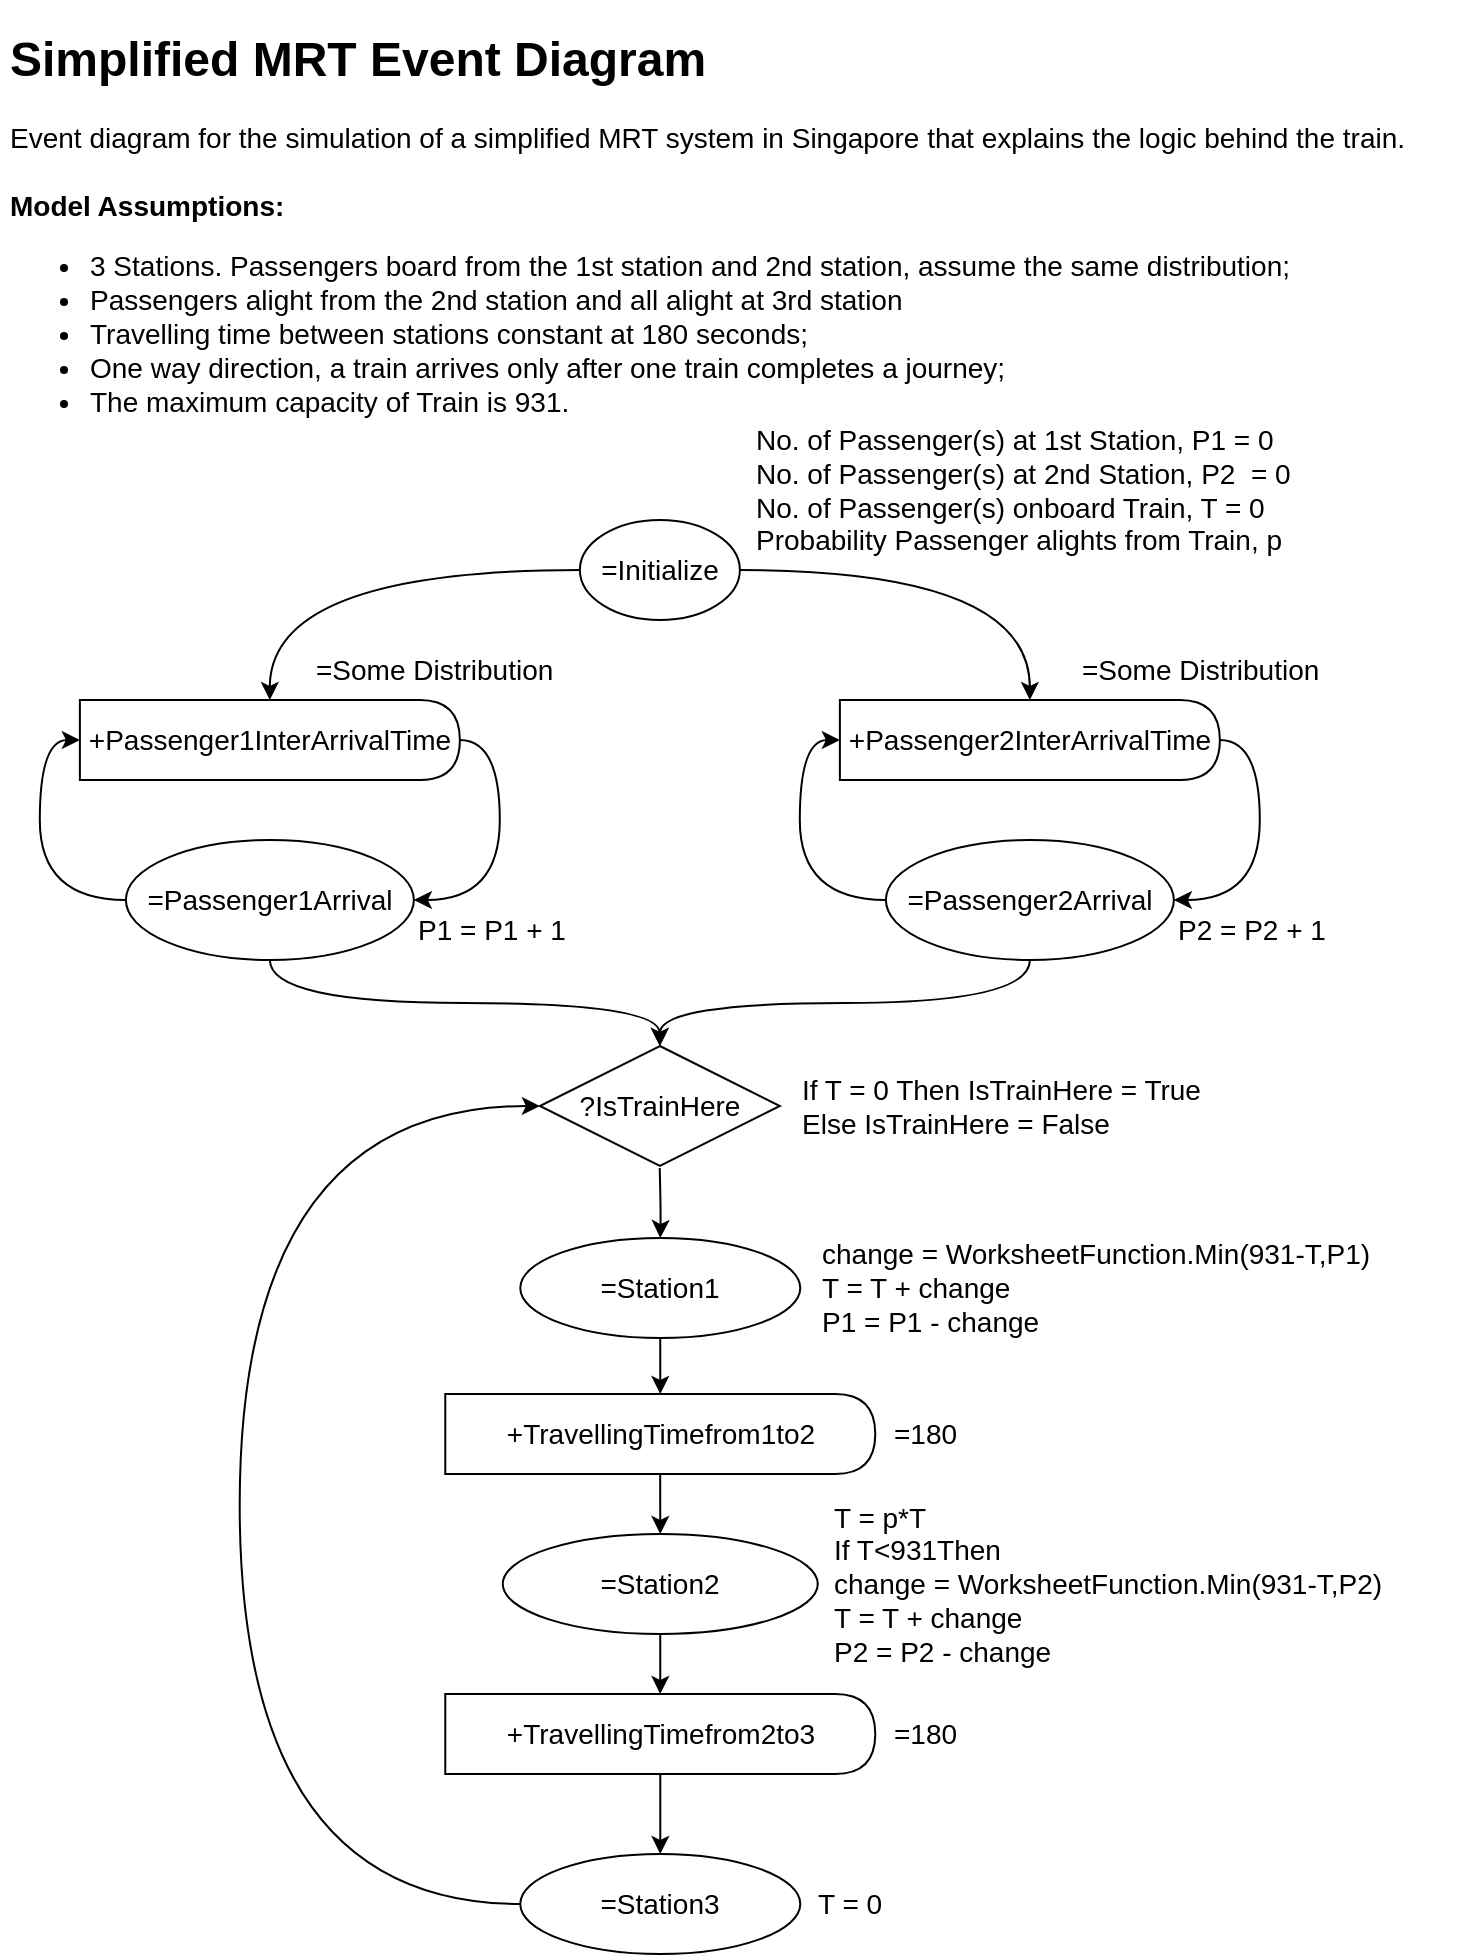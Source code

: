 <mxfile version="15.7.4" type="device" pages="2"><diagram id="CENMO9-HDSpEgJVmtxIE" name="Page-1"><mxGraphModel dx="1422" dy="791" grid="1" gridSize="10" guides="1" tooltips="1" connect="1" arrows="1" fold="1" page="1" pageScale="1" pageWidth="750" pageHeight="1000" math="0" shadow="0"><root><mxCell id="0"/><mxCell id="1" parent="0"/><mxCell id="y9bGO_t9TGSWAIaaiMS6-9" value="&lt;h1&gt;&lt;font style=&quot;font-size: 24px&quot;&gt;Simplified MRT Event Diagram&lt;/font&gt;&lt;/h1&gt;&lt;div&gt;&lt;font style=&quot;font-size: 14px&quot;&gt;Event diagram for the simulation of a simplified MRT system in Singapore that explains the logic behind the train.&lt;/font&gt;&lt;/div&gt;&lt;div&gt;&lt;font style=&quot;font-size: 14px&quot;&gt;&lt;div&gt;&lt;b&gt;&lt;br&gt;&lt;/b&gt;&lt;/div&gt;&lt;div&gt;&lt;b&gt;Model Assumptions:&lt;/b&gt;&lt;/div&gt;&lt;div&gt;&lt;ul&gt;&lt;li&gt;3 Stations. Passengers board from the 1st station and 2nd station, assume the same distribution;&lt;/li&gt;&lt;li&gt;Passengers alight from the 2nd station and all alight at 3rd station&lt;/li&gt;&lt;li&gt;Travelling time between stations constant at 180 seconds;&lt;br&gt;&lt;/li&gt;&lt;li&gt;One way direction, a train arrives only after one train completes a journey;&lt;/li&gt;&lt;li&gt;The maximum capacity of Train is 931.&lt;/li&gt;&lt;/ul&gt;&lt;/div&gt;&lt;/font&gt;&lt;/div&gt;" style="text;html=1;strokeColor=none;fillColor=none;spacing=5;spacingTop=-20;whiteSpace=wrap;overflow=hidden;rounded=0;fontColor=default;labelBackgroundColor=none;" parent="1" vertex="1"><mxGeometry x="10" y="16" width="730" height="230" as="geometry"/></mxCell><mxCell id="bQ4oasHvPnBhmULHodQA-14" style="edgeStyle=orthogonalEdgeStyle;rounded=0;orthogonalLoop=1;jettySize=auto;html=1;fontColor=default;strokeColor=default;curved=1;labelBackgroundColor=default;fontSize=14;" parent="1" source="y9bGO_t9TGSWAIaaiMS6-52" target="y9bGO_t9TGSWAIaaiMS6-57" edge="1"><mxGeometry relative="1" as="geometry"/></mxCell><mxCell id="bQ4oasHvPnBhmULHodQA-15" style="edgeStyle=orthogonalEdgeStyle;curved=1;rounded=0;orthogonalLoop=1;jettySize=auto;html=1;entryX=0.5;entryY=0;entryDx=0;entryDy=0;labelBackgroundColor=default;fontColor=default;strokeColor=default;fontSize=14;" parent="1" source="y9bGO_t9TGSWAIaaiMS6-52" target="bQ4oasHvPnBhmULHodQA-9" edge="1"><mxGeometry relative="1" as="geometry"/></mxCell><mxCell id="y9bGO_t9TGSWAIaaiMS6-52" value="=Initialize" style="ellipse;whiteSpace=wrap;html=1;fillColor=default;strokeColor=default;fontColor=default;labelBackgroundColor=default;fontSize=14;" parent="1" vertex="1"><mxGeometry x="299.94" y="266" width="80" height="50" as="geometry"/></mxCell><mxCell id="yxDCp33zyFxSRJEyhZYq-2" style="edgeStyle=orthogonalEdgeStyle;rounded=0;orthogonalLoop=1;jettySize=auto;html=1;entryX=0;entryY=0.5;entryDx=0;entryDy=0;fontColor=default;curved=1;strokeColor=default;labelBackgroundColor=default;exitX=0;exitY=0.5;exitDx=0;exitDy=0;" parent="1" source="y9bGO_t9TGSWAIaaiMS6-55" target="y9bGO_t9TGSWAIaaiMS6-57" edge="1"><mxGeometry relative="1" as="geometry"/></mxCell><mxCell id="yxDCp33zyFxSRJEyhZYq-7" style="edgeStyle=orthogonalEdgeStyle;curved=1;rounded=0;orthogonalLoop=1;jettySize=auto;html=1;exitX=0.5;exitY=1;exitDx=0;exitDy=0;labelBackgroundColor=default;fontSize=14;fontColor=default;strokeColor=default;" parent="1" source="y9bGO_t9TGSWAIaaiMS6-55" target="yxDCp33zyFxSRJEyhZYq-4" edge="1"><mxGeometry relative="1" as="geometry"/></mxCell><mxCell id="y9bGO_t9TGSWAIaaiMS6-55" value="=Passenger1Arrival" style="ellipse;whiteSpace=wrap;html=1;fillColor=default;strokeColor=default;fontColor=default;labelBackgroundColor=default;fontSize=14;" parent="1" vertex="1"><mxGeometry x="72.94" y="426" width="144" height="60" as="geometry"/></mxCell><mxCell id="y9bGO_t9TGSWAIaaiMS6-56" style="edgeStyle=orthogonalEdgeStyle;rounded=0;orthogonalLoop=1;jettySize=auto;html=1;entryX=1;entryY=0.5;entryDx=0;entryDy=0;fontSize=14;fontColor=default;curved=1;strokeColor=default;labelBackgroundColor=default;exitX=1;exitY=0.5;exitDx=0;exitDy=0;" parent="1" source="y9bGO_t9TGSWAIaaiMS6-57" target="y9bGO_t9TGSWAIaaiMS6-55" edge="1"><mxGeometry relative="1" as="geometry"/></mxCell><mxCell id="y9bGO_t9TGSWAIaaiMS6-57" value="+Passenger1InterArrivalTime" style="shape=delay;whiteSpace=wrap;html=1;fontColor=default;strokeColor=default;fillColor=default;labelBackgroundColor=default;fontSize=14;" parent="1" vertex="1"><mxGeometry x="49.94" y="356" width="190" height="40" as="geometry"/></mxCell><mxCell id="y9bGO_t9TGSWAIaaiMS6-58" style="edgeStyle=orthogonalEdgeStyle;curved=1;rounded=0;orthogonalLoop=1;jettySize=auto;html=1;labelBackgroundColor=default;fontSize=14;fontColor=default;strokeColor=default;" parent="1" target="y9bGO_t9TGSWAIaaiMS6-61" edge="1"><mxGeometry relative="1" as="geometry"><mxPoint x="339.86" y="590" as="sourcePoint"/></mxGeometry></mxCell><mxCell id="y9bGO_t9TGSWAIaaiMS6-60" style="edgeStyle=orthogonalEdgeStyle;curved=1;rounded=0;orthogonalLoop=1;jettySize=auto;html=1;entryX=0.5;entryY=0;entryDx=0;entryDy=0;labelBackgroundColor=default;fontSize=14;fontColor=default;strokeColor=default;exitX=0.5;exitY=1;exitDx=0;exitDy=0;" parent="1" source="y9bGO_t9TGSWAIaaiMS6-61" target="y9bGO_t9TGSWAIaaiMS6-63" edge="1"><mxGeometry relative="1" as="geometry"><Array as="points"><mxPoint x="340.64" y="680"/><mxPoint x="340.64" y="710"/></Array></mxGeometry></mxCell><mxCell id="y9bGO_t9TGSWAIaaiMS6-61" value="=Station1" style="ellipse;whiteSpace=wrap;html=1;fillColor=default;strokeColor=default;fontColor=default;labelBackgroundColor=default;fontSize=14;" parent="1" vertex="1"><mxGeometry x="270.14" y="625" width="140" height="50" as="geometry"/></mxCell><mxCell id="y9bGO_t9TGSWAIaaiMS6-62" style="edgeStyle=orthogonalEdgeStyle;curved=1;rounded=0;orthogonalLoop=1;jettySize=auto;html=1;entryX=0.5;entryY=0;entryDx=0;entryDy=0;labelBackgroundColor=default;fontSize=14;fontColor=default;strokeColor=default;" parent="1" source="y9bGO_t9TGSWAIaaiMS6-63" target="y9bGO_t9TGSWAIaaiMS6-64" edge="1"><mxGeometry relative="1" as="geometry"/></mxCell><mxCell id="y9bGO_t9TGSWAIaaiMS6-63" value="+TravellingTimefrom1to2" style="shape=delay;whiteSpace=wrap;html=1;fontColor=default;strokeColor=default;fillColor=default;labelBackgroundColor=default;fontSize=14;" parent="1" vertex="1"><mxGeometry x="232.64" y="703" width="215" height="40" as="geometry"/></mxCell><mxCell id="73DyWsXpm2Fkf1jFVUvk-9" style="edgeStyle=orthogonalEdgeStyle;curved=1;rounded=0;orthogonalLoop=1;jettySize=auto;html=1;labelBackgroundColor=default;fontSize=14;fontColor=default;strokeColor=default;" parent="1" source="y9bGO_t9TGSWAIaaiMS6-64" target="73DyWsXpm2Fkf1jFVUvk-5" edge="1"><mxGeometry relative="1" as="geometry"/></mxCell><mxCell id="y9bGO_t9TGSWAIaaiMS6-64" value="=Station2" style="ellipse;whiteSpace=wrap;html=1;fillColor=default;strokeColor=default;fontColor=default;labelBackgroundColor=default;fontSize=14;" parent="1" vertex="1"><mxGeometry x="261.39" y="773" width="157.5" height="50" as="geometry"/></mxCell><mxCell id="y9bGO_t9TGSWAIaaiMS6-65" value="No. of Passenger(s) at 1st Station, P1 = 0&lt;br style=&quot;font-size: 14px&quot;&gt;No. of Passenger(s) at 2nd Station, P2&amp;nbsp; = 0&lt;br style=&quot;font-size: 14px&quot;&gt;No. of Passenger(s) onboard Train, T = 0&lt;br&gt;Probability Passenger alights from Train, p" style="text;html=1;strokeColor=none;fillColor=none;align=left;verticalAlign=middle;whiteSpace=wrap;rounded=0;labelBackgroundColor=default;fontSize=14;fontColor=default;" parent="1" vertex="1"><mxGeometry x="386" y="236" width="314" height="30" as="geometry"/></mxCell><mxCell id="y9bGO_t9TGSWAIaaiMS6-66" value="=Some Distribution" style="text;html=1;strokeColor=none;fillColor=none;align=left;verticalAlign=middle;whiteSpace=wrap;rounded=0;labelBackgroundColor=default;fontSize=14;fontColor=default;" parent="1" vertex="1"><mxGeometry x="166" y="326" width="166.06" height="30" as="geometry"/></mxCell><mxCell id="y9bGO_t9TGSWAIaaiMS6-69" value="=180" style="text;html=1;strokeColor=none;fillColor=none;align=left;verticalAlign=middle;whiteSpace=wrap;rounded=0;labelBackgroundColor=default;fontSize=14;fontColor=default;" parent="1" vertex="1"><mxGeometry x="455.14" y="708" width="40" height="30" as="geometry"/></mxCell><mxCell id="bQ4oasHvPnBhmULHodQA-6" style="edgeStyle=orthogonalEdgeStyle;curved=1;rounded=0;orthogonalLoop=1;jettySize=auto;html=1;entryX=0;entryY=0.5;entryDx=0;entryDy=0;labelBackgroundColor=default;fontSize=14;fontColor=default;strokeColor=default;exitX=0;exitY=0.5;exitDx=0;exitDy=0;" parent="1" source="bQ4oasHvPnBhmULHodQA-7" target="bQ4oasHvPnBhmULHodQA-9" edge="1"><mxGeometry relative="1" as="geometry"/></mxCell><mxCell id="yxDCp33zyFxSRJEyhZYq-10" style="edgeStyle=orthogonalEdgeStyle;curved=1;rounded=0;orthogonalLoop=1;jettySize=auto;html=1;entryX=0.5;entryY=0;entryDx=0;entryDy=0;labelBackgroundColor=default;fontSize=14;fontColor=default;strokeColor=default;exitX=0.5;exitY=1;exitDx=0;exitDy=0;" parent="1" source="bQ4oasHvPnBhmULHodQA-7" target="yxDCp33zyFxSRJEyhZYq-4" edge="1"><mxGeometry relative="1" as="geometry"/></mxCell><mxCell id="bQ4oasHvPnBhmULHodQA-7" value="=Passenger2Arrival" style="ellipse;whiteSpace=wrap;html=1;fillColor=default;strokeColor=default;fontColor=default;labelBackgroundColor=default;fontSize=14;" parent="1" vertex="1"><mxGeometry x="452.94" y="426" width="144" height="60" as="geometry"/></mxCell><mxCell id="bQ4oasHvPnBhmULHodQA-8" style="edgeStyle=orthogonalEdgeStyle;rounded=0;orthogonalLoop=1;jettySize=auto;html=1;entryX=1;entryY=0.5;entryDx=0;entryDy=0;fontSize=14;fontColor=default;curved=1;strokeColor=default;labelBackgroundColor=default;exitX=1;exitY=0.5;exitDx=0;exitDy=0;" parent="1" source="bQ4oasHvPnBhmULHodQA-9" target="bQ4oasHvPnBhmULHodQA-7" edge="1"><mxGeometry relative="1" as="geometry"/></mxCell><mxCell id="bQ4oasHvPnBhmULHodQA-9" value="+Passenger2InterArrivalTime" style="shape=delay;whiteSpace=wrap;html=1;fontColor=default;strokeColor=default;fillColor=default;labelBackgroundColor=default;fontSize=14;" parent="1" vertex="1"><mxGeometry x="429.94" y="356" width="190" height="40" as="geometry"/></mxCell><mxCell id="bQ4oasHvPnBhmULHodQA-10" value="=Some Distribution" style="text;html=1;strokeColor=none;fillColor=none;align=left;verticalAlign=middle;whiteSpace=wrap;rounded=0;labelBackgroundColor=default;fontSize=14;fontColor=default;" parent="1" vertex="1"><mxGeometry x="549.41" y="326" width="156.06" height="30" as="geometry"/></mxCell><mxCell id="bQ4oasHvPnBhmULHodQA-16" value="change = WorksheetFunction.Min(600-T,P1)&lt;br style=&quot;font-size: 14px&quot;&gt;T = T + change&lt;br style=&quot;font-size: 14px&quot;&gt;P1 = P1 -&amp;nbsp;change" style="text;html=1;strokeColor=none;fillColor=none;align=left;verticalAlign=middle;whiteSpace=wrap;rounded=0;labelBackgroundColor=default;fontSize=14;fontColor=default;" parent="1" vertex="1"><mxGeometry x="418.89" y="635" width="296.06" height="30" as="geometry"/></mxCell><mxCell id="73DyWsXpm2Fkf1jFVUvk-3" value="T = p*T&lt;br&gt;If T&amp;lt;600 Then&lt;br style=&quot;font-size: 14px&quot;&gt;change = WorksheetFunction.Min(600-T,P2)&lt;br style=&quot;font-size: 14px&quot;&gt;T = T + change&lt;br style=&quot;font-size: 14px&quot;&gt;P2 = P2 -&amp;nbsp;change" style="text;html=1;strokeColor=none;fillColor=none;align=left;verticalAlign=middle;whiteSpace=wrap;rounded=0;labelBackgroundColor=default;fontSize=14;fontColor=default;" parent="1" vertex="1"><mxGeometry x="425.14" y="783" width="296.06" height="30" as="geometry"/></mxCell><mxCell id="73DyWsXpm2Fkf1jFVUvk-4" style="edgeStyle=orthogonalEdgeStyle;curved=1;rounded=0;orthogonalLoop=1;jettySize=auto;html=1;entryX=0.5;entryY=0;entryDx=0;entryDy=0;labelBackgroundColor=default;fontSize=14;fontColor=default;strokeColor=default;" parent="1" source="73DyWsXpm2Fkf1jFVUvk-5" target="73DyWsXpm2Fkf1jFVUvk-6" edge="1"><mxGeometry relative="1" as="geometry"/></mxCell><mxCell id="73DyWsXpm2Fkf1jFVUvk-5" value="+TravellingTimefrom2to3" style="shape=delay;whiteSpace=wrap;html=1;fontColor=default;strokeColor=default;fillColor=default;labelBackgroundColor=default;fontSize=14;" parent="1" vertex="1"><mxGeometry x="232.64" y="853" width="215" height="40" as="geometry"/></mxCell><mxCell id="yxDCp33zyFxSRJEyhZYq-6" style="edgeStyle=orthogonalEdgeStyle;curved=1;rounded=0;orthogonalLoop=1;jettySize=auto;html=1;entryX=0;entryY=0.5;entryDx=0;entryDy=0;labelBackgroundColor=default;fontSize=14;fontColor=default;strokeColor=default;exitX=0;exitY=0.5;exitDx=0;exitDy=0;" parent="1" source="73DyWsXpm2Fkf1jFVUvk-6" target="yxDCp33zyFxSRJEyhZYq-4" edge="1"><mxGeometry relative="1" as="geometry"><Array as="points"><mxPoint x="129.86" y="958"/><mxPoint x="129.86" y="559"/></Array></mxGeometry></mxCell><mxCell id="73DyWsXpm2Fkf1jFVUvk-6" value="=Station3" style="ellipse;whiteSpace=wrap;html=1;fillColor=default;strokeColor=default;fontColor=default;labelBackgroundColor=default;fontSize=14;" parent="1" vertex="1"><mxGeometry x="270.14" y="933" width="140" height="50" as="geometry"/></mxCell><mxCell id="73DyWsXpm2Fkf1jFVUvk-7" value="=180" style="text;html=1;strokeColor=none;fillColor=none;align=left;verticalAlign=middle;whiteSpace=wrap;rounded=0;labelBackgroundColor=default;fontSize=14;fontColor=default;" parent="1" vertex="1"><mxGeometry x="455.14" y="858" width="40" height="30" as="geometry"/></mxCell><mxCell id="73DyWsXpm2Fkf1jFVUvk-8" value="T = 0" style="text;html=1;strokeColor=none;fillColor=none;align=left;verticalAlign=middle;whiteSpace=wrap;rounded=0;labelBackgroundColor=default;fontSize=14;fontColor=default;" parent="1" vertex="1"><mxGeometry x="416.58" y="943" width="55" height="30" as="geometry"/></mxCell><mxCell id="73DyWsXpm2Fkf1jFVUvk-15" value="P1 = P1 + 1" style="text;html=1;strokeColor=none;fillColor=none;align=left;verticalAlign=middle;whiteSpace=wrap;rounded=0;labelBackgroundColor=default;fontSize=14;fontColor=default;" parent="1" vertex="1"><mxGeometry x="216.94" y="456" width="180.06" height="30" as="geometry"/></mxCell><mxCell id="73DyWsXpm2Fkf1jFVUvk-16" value="P2 = P2 + 1" style="text;html=1;strokeColor=none;fillColor=none;align=left;verticalAlign=middle;whiteSpace=wrap;rounded=0;labelBackgroundColor=default;fontSize=14;fontColor=default;" parent="1" vertex="1"><mxGeometry x="596.94" y="456" width="83.06" height="30" as="geometry"/></mxCell><mxCell id="yxDCp33zyFxSRJEyhZYq-4" value="?IsTrainHere" style="rhombus;whiteSpace=wrap;html=1;fontColor=default;fillColor=default;strokeColor=default;fontSize=14;labelBackgroundColor=default;" parent="1" vertex="1"><mxGeometry x="279.94" y="529" width="120" height="60" as="geometry"/></mxCell><mxCell id="yxDCp33zyFxSRJEyhZYq-5" value="If T = 0 Then IsTrainHere = True &lt;br&gt;Else IsTrainHere = False" style="text;html=1;strokeColor=none;fillColor=none;align=left;verticalAlign=middle;whiteSpace=wrap;rounded=0;labelBackgroundColor=default;fontSize=14;fontColor=default;" parent="1" vertex="1"><mxGeometry x="409.36" y="544" width="280.5" height="30" as="geometry"/></mxCell><mxCell id="yxDCp33zyFxSRJEyhZYq-12" value="T = p*T&lt;br&gt;If T&amp;lt;&lt;font style=&quot;font-size: 14px&quot;&gt;931&lt;/font&gt;Then&lt;br style=&quot;font-size: 14px&quot;&gt;change = WorksheetFunction.Min(&lt;font style=&quot;font-size: 14px&quot;&gt;931&lt;/font&gt;-T,P2)&lt;br style=&quot;font-size: 14px&quot;&gt;T = T + change&lt;br style=&quot;font-size: 14px&quot;&gt;P2 = P2 -&amp;nbsp;change" style="text;html=1;strokeColor=none;fillColor=none;align=left;verticalAlign=middle;whiteSpace=wrap;rounded=0;labelBackgroundColor=default;fontSize=14;fontColor=default;" parent="1" vertex="1"><mxGeometry x="425.14" y="783" width="296.06" height="30" as="geometry"/></mxCell><mxCell id="yxDCp33zyFxSRJEyhZYq-13" value="change = WorksheetFunction.Min(&lt;font style=&quot;font-size: 14px&quot;&gt;931&lt;/font&gt;-T,P1)&lt;br style=&quot;font-size: 14px&quot;&gt;T = T + change&lt;br style=&quot;font-size: 14px&quot;&gt;P1 = P1 -&amp;nbsp;change" style="text;html=1;strokeColor=none;fillColor=none;align=left;verticalAlign=middle;whiteSpace=wrap;rounded=0;labelBackgroundColor=default;fontSize=14;fontColor=default;" parent="1" vertex="1"><mxGeometry x="418.89" y="635" width="296.06" height="30" as="geometry"/></mxCell><mxCell id="yxDCp33zyFxSRJEyhZYq-14" value="=180" style="text;html=1;strokeColor=none;fillColor=none;align=left;verticalAlign=middle;whiteSpace=wrap;rounded=0;labelBackgroundColor=default;fontSize=14;fontColor=default;" parent="1" vertex="1"><mxGeometry x="455.14" y="858" width="40" height="30" as="geometry"/></mxCell><mxCell id="yxDCp33zyFxSRJEyhZYq-15" value="T = 0" style="text;html=1;strokeColor=none;fillColor=none;align=left;verticalAlign=middle;whiteSpace=wrap;rounded=0;labelBackgroundColor=default;fontSize=14;fontColor=default;" parent="1" vertex="1"><mxGeometry x="416.58" y="943" width="55" height="30" as="geometry"/></mxCell><mxCell id="yxDCp33zyFxSRJEyhZYq-16" value="=180" style="text;html=1;strokeColor=none;fillColor=none;align=left;verticalAlign=middle;whiteSpace=wrap;rounded=0;labelBackgroundColor=default;fontSize=14;fontColor=default;" parent="1" vertex="1"><mxGeometry x="455.14" y="708" width="40" height="30" as="geometry"/></mxCell><mxCell id="yxDCp33zyFxSRJEyhZYq-17" value="If T = 0 Then IsTrainHere = True &lt;br&gt;Else IsTrainHere = False" style="text;html=1;strokeColor=none;fillColor=none;align=left;verticalAlign=middle;whiteSpace=wrap;rounded=0;labelBackgroundColor=default;fontSize=14;fontColor=default;" parent="1" vertex="1"><mxGeometry x="409.36" y="544" width="280.5" height="30" as="geometry"/></mxCell><mxCell id="yxDCp33zyFxSRJEyhZYq-18" value="P2 = P2 + 1" style="text;html=1;strokeColor=none;fillColor=none;align=left;verticalAlign=middle;whiteSpace=wrap;rounded=0;labelBackgroundColor=default;fontSize=14;fontColor=default;" parent="1" vertex="1"><mxGeometry x="596.94" y="456" width="113.06" height="30" as="geometry"/></mxCell></root></mxGraphModel></diagram><diagram id="0TlHDvqQthNKbEpRu9Tp" name="Page-2"><mxGraphModel dx="2031" dy="1130" grid="1" gridSize="10" guides="1" tooltips="1" connect="1" arrows="1" fold="1" page="1" pageScale="1" pageWidth="1325" pageHeight="850" math="0" shadow="0"><root><mxCell id="dBkcc5HmRDcdsRv688LC-0"/><mxCell id="dBkcc5HmRDcdsRv688LC-1" parent="dBkcc5HmRDcdsRv688LC-0"/><mxCell id="ef-mYQKR5QuospnWQ85s-42" value="" style="rounded=0;whiteSpace=wrap;html=1;fillColor=#000000;strokeColor=default;opacity=10;" parent="dBkcc5HmRDcdsRv688LC-1" vertex="1"><mxGeometry x="599.62" y="200" width="317" height="280" as="geometry"/></mxCell><mxCell id="ef-mYQKR5QuospnWQ85s-0" value="&lt;h1&gt;Schematic of JaamSim MRT Model using Event Diagram&lt;/h1&gt;&lt;h1&gt;&lt;span style=&quot;font-size: 14px ; font-weight: 400&quot;&gt;An outline of the schematic that would be used for our JaamSim Model using an Event Diagram. Note the final JaamSim model might differ, this is just a starting point to build upon.&lt;/span&gt;&lt;/h1&gt;" style="text;html=1;strokeColor=none;fillColor=none;spacing=5;spacingTop=-20;whiteSpace=wrap;overflow=hidden;rounded=0;fontColor=default;labelBackgroundColor=none;" parent="dBkcc5HmRDcdsRv688LC-1" vertex="1"><mxGeometry x="33" y="30" width="1250" height="100" as="geometry"/></mxCell><mxCell id="ef-mYQKR5QuospnWQ85s-1" style="edgeStyle=orthogonalEdgeStyle;rounded=0;orthogonalLoop=1;jettySize=auto;html=1;fontColor=default;strokeColor=default;curved=1;labelBackgroundColor=default;fontSize=14;" parent="dBkcc5HmRDcdsRv688LC-1" source="ef-mYQKR5QuospnWQ85s-4" target="ef-mYQKR5QuospnWQ85s-9" edge="1"><mxGeometry relative="1" as="geometry"/></mxCell><mxCell id="ef-mYQKR5QuospnWQ85s-2" style="edgeStyle=orthogonalEdgeStyle;curved=1;rounded=0;orthogonalLoop=1;jettySize=auto;html=1;entryX=0.5;entryY=0;entryDx=0;entryDy=0;labelBackgroundColor=default;fontColor=default;strokeColor=default;fontSize=14;" parent="dBkcc5HmRDcdsRv688LC-1" source="ef-mYQKR5QuospnWQ85s-4" target="ef-mYQKR5QuospnWQ85s-15" edge="1"><mxGeometry relative="1" as="geometry"/></mxCell><mxCell id="ef-mYQKR5QuospnWQ85s-3" style="edgeStyle=orthogonalEdgeStyle;curved=1;rounded=0;orthogonalLoop=1;jettySize=auto;html=1;entryX=0.5;entryY=0;entryDx=0;entryDy=0;" parent="dBkcc5HmRDcdsRv688LC-1" source="ef-mYQKR5QuospnWQ85s-4" target="ef-mYQKR5QuospnWQ85s-36" edge="1"><mxGeometry relative="1" as="geometry"/></mxCell><mxCell id="ef-mYQKR5QuospnWQ85s-4" value="=Initialize" style="ellipse;whiteSpace=wrap;html=1;fillColor=default;strokeColor=default;fontColor=default;labelBackgroundColor=default;fontSize=14;" parent="dBkcc5HmRDcdsRv688LC-1" vertex="1"><mxGeometry x="313" y="120" width="80" height="50" as="geometry"/></mxCell><mxCell id="ef-mYQKR5QuospnWQ85s-5" style="edgeStyle=orthogonalEdgeStyle;rounded=0;orthogonalLoop=1;jettySize=auto;html=1;entryX=0;entryY=0.5;entryDx=0;entryDy=0;fontColor=default;curved=1;strokeColor=default;labelBackgroundColor=default;exitX=0;exitY=0.5;exitDx=0;exitDy=0;" parent="dBkcc5HmRDcdsRv688LC-1" source="ef-mYQKR5QuospnWQ85s-7" target="ef-mYQKR5QuospnWQ85s-9" edge="1"><mxGeometry relative="1" as="geometry"/></mxCell><mxCell id="ef-mYQKR5QuospnWQ85s-6" style="edgeStyle=orthogonalEdgeStyle;rounded=0;orthogonalLoop=1;jettySize=auto;html=1;" parent="dBkcc5HmRDcdsRv688LC-1" source="ef-mYQKR5QuospnWQ85s-7" target="ef-mYQKR5QuospnWQ85s-17" edge="1"><mxGeometry relative="1" as="geometry"/></mxCell><mxCell id="ef-mYQKR5QuospnWQ85s-7" value="=PassengerArrivalStation1" style="ellipse;whiteSpace=wrap;html=1;fillColor=default;strokeColor=default;fontColor=default;labelBackgroundColor=default;fontSize=14;" parent="dBkcc5HmRDcdsRv688LC-1" vertex="1"><mxGeometry x="53" y="280" width="210" height="60" as="geometry"/></mxCell><mxCell id="ef-mYQKR5QuospnWQ85s-8" style="edgeStyle=orthogonalEdgeStyle;rounded=0;orthogonalLoop=1;jettySize=auto;html=1;entryX=1;entryY=0.5;entryDx=0;entryDy=0;fontSize=14;fontColor=default;curved=1;strokeColor=default;labelBackgroundColor=default;exitX=1;exitY=0.5;exitDx=0;exitDy=0;" parent="dBkcc5HmRDcdsRv688LC-1" source="ef-mYQKR5QuospnWQ85s-9" target="ef-mYQKR5QuospnWQ85s-7" edge="1"><mxGeometry relative="1" as="geometry"/></mxCell><mxCell id="ef-mYQKR5QuospnWQ85s-9" value="+PassengerInterArrivalTime" style="shape=delay;whiteSpace=wrap;html=1;fontColor=default;strokeColor=default;fillColor=default;labelBackgroundColor=default;fontSize=14;" parent="dBkcc5HmRDcdsRv688LC-1" vertex="1"><mxGeometry x="63" y="210" width="190" height="40" as="geometry"/></mxCell><mxCell id="ef-mYQKR5QuospnWQ85s-10" style="edgeStyle=orthogonalEdgeStyle;curved=1;rounded=0;orthogonalLoop=1;jettySize=auto;html=1;entryX=0;entryY=0.5;entryDx=0;entryDy=0;labelBackgroundColor=default;fontSize=14;fontColor=default;strokeColor=default;exitX=0;exitY=0.5;exitDx=0;exitDy=0;" parent="dBkcc5HmRDcdsRv688LC-1" source="ef-mYQKR5QuospnWQ85s-13" target="ef-mYQKR5QuospnWQ85s-15" edge="1"><mxGeometry relative="1" as="geometry"/></mxCell><mxCell id="ef-mYQKR5QuospnWQ85s-11" style="edgeStyle=orthogonalEdgeStyle;rounded=0;orthogonalLoop=1;jettySize=auto;html=1;entryX=0.5;entryY=0;entryDx=0;entryDy=0;" parent="dBkcc5HmRDcdsRv688LC-1" source="ef-mYQKR5QuospnWQ85s-13" target="-mWCRlvVDW9YzPCvomcW-0" edge="1"><mxGeometry relative="1" as="geometry"><mxPoint x="458" y="400" as="targetPoint"/></mxGeometry></mxCell><mxCell id="ef-mYQKR5QuospnWQ85s-13" value="=TrainStartJourney" style="ellipse;whiteSpace=wrap;html=1;fillColor=default;strokeColor=default;fontColor=default;labelBackgroundColor=default;fontSize=14;" parent="dBkcc5HmRDcdsRv688LC-1" vertex="1"><mxGeometry x="382.94" y="280" width="144" height="60" as="geometry"/></mxCell><mxCell id="ef-mYQKR5QuospnWQ85s-14" style="edgeStyle=orthogonalEdgeStyle;rounded=0;orthogonalLoop=1;jettySize=auto;html=1;entryX=1;entryY=0.5;entryDx=0;entryDy=0;fontSize=14;fontColor=default;curved=1;strokeColor=default;labelBackgroundColor=default;exitX=1;exitY=0.5;exitDx=0;exitDy=0;" parent="dBkcc5HmRDcdsRv688LC-1" source="ef-mYQKR5QuospnWQ85s-15" target="ef-mYQKR5QuospnWQ85s-13" edge="1"><mxGeometry relative="1" as="geometry"/></mxCell><mxCell id="ef-mYQKR5QuospnWQ85s-15" value="+TrainInterArrivalTime" style="shape=delay;whiteSpace=wrap;html=1;fontColor=default;strokeColor=default;fillColor=default;labelBackgroundColor=default;fontSize=14;" parent="dBkcc5HmRDcdsRv688LC-1" vertex="1"><mxGeometry x="359.94" y="210" width="190" height="40" as="geometry"/></mxCell><mxCell id="ef-mYQKR5QuospnWQ85s-16" style="edgeStyle=orthogonalEdgeStyle;rounded=0;orthogonalLoop=1;jettySize=auto;html=1;entryX=0;entryY=0.5;entryDx=0;entryDy=0;curved=1;exitX=0.5;exitY=1;exitDx=0;exitDy=0;" parent="dBkcc5HmRDcdsRv688LC-1" source="ef-mYQKR5QuospnWQ85s-17" target="ef-mYQKR5QuospnWQ85s-21" edge="1"><mxGeometry relative="1" as="geometry"/></mxCell><mxCell id="ef-mYQKR5QuospnWQ85s-17" value="?TrainArrivedAtStation1" style="rhombus;whiteSpace=wrap;html=1;fontColor=default;fillColor=default;strokeColor=default;fontSize=14;labelBackgroundColor=default;" parent="dBkcc5HmRDcdsRv688LC-1" vertex="1"><mxGeometry x="43" y="390" width="230" height="60" as="geometry"/></mxCell><mxCell id="ef-mYQKR5QuospnWQ85s-18" style="edgeStyle=orthogonalEdgeStyle;curved=1;rounded=0;orthogonalLoop=1;jettySize=auto;html=1;entryX=0.5;entryY=0;entryDx=0;entryDy=0;" parent="dBkcc5HmRDcdsRv688LC-1" source="-mWCRlvVDW9YzPCvomcW-0" target="ef-mYQKR5QuospnWQ85s-21" edge="1"><mxGeometry relative="1" as="geometry"><mxPoint x="455" y="449.988" as="sourcePoint"/></mxGeometry></mxCell><mxCell id="ef-mYQKR5QuospnWQ85s-20" style="edgeStyle=orthogonalEdgeStyle;curved=1;rounded=0;orthogonalLoop=1;jettySize=auto;html=1;entryX=0.5;entryY=0;entryDx=0;entryDy=0;" parent="dBkcc5HmRDcdsRv688LC-1" source="ef-mYQKR5QuospnWQ85s-21" target="ef-mYQKR5QuospnWQ85s-23" edge="1"><mxGeometry relative="1" as="geometry"/></mxCell><mxCell id="ef-mYQKR5QuospnWQ85s-21" value="=Station1" style="ellipse;whiteSpace=wrap;html=1;fillColor=default;strokeColor=default;fontColor=default;labelBackgroundColor=default;fontSize=14;" parent="dBkcc5HmRDcdsRv688LC-1" vertex="1"><mxGeometry x="382.94" y="489" width="144" height="60" as="geometry"/></mxCell><mxCell id="ef-mYQKR5QuospnWQ85s-22" style="edgeStyle=orthogonalEdgeStyle;curved=1;rounded=0;orthogonalLoop=1;jettySize=auto;html=1;exitX=0.5;exitY=1;exitDx=0;exitDy=0;entryX=0;entryY=0.5;entryDx=0;entryDy=0;" parent="dBkcc5HmRDcdsRv688LC-1" source="ef-mYQKR5QuospnWQ85s-23" target="ef-mYQKR5QuospnWQ85s-31" edge="1"><mxGeometry relative="1" as="geometry"><mxPoint x="683" y="607" as="targetPoint"/></mxGeometry></mxCell><mxCell id="ef-mYQKR5QuospnWQ85s-23" value="+TravellingTimefromStation1to2" style="shape=delay;whiteSpace=wrap;html=1;fontColor=default;strokeColor=default;fillColor=default;labelBackgroundColor=default;fontSize=14;" parent="dBkcc5HmRDcdsRv688LC-1" vertex="1"><mxGeometry x="346.88" y="587" width="216.12" height="40" as="geometry"/></mxCell><mxCell id="ef-mYQKR5QuospnWQ85s-30" style="edgeStyle=orthogonalEdgeStyle;curved=1;rounded=0;orthogonalLoop=1;jettySize=auto;html=1;entryX=0.485;entryY=0.005;entryDx=0;entryDy=0;entryPerimeter=0;" parent="dBkcc5HmRDcdsRv688LC-1" source="ef-mYQKR5QuospnWQ85s-31" target="ef-mYQKR5QuospnWQ85s-40" edge="1"><mxGeometry relative="1" as="geometry"/></mxCell><mxCell id="ef-mYQKR5QuospnWQ85s-31" value="=Station2" style="ellipse;whiteSpace=wrap;html=1;fillColor=default;strokeColor=default;fontColor=default;labelBackgroundColor=default;fontSize=14;" parent="dBkcc5HmRDcdsRv688LC-1" vertex="1"><mxGeometry x="682.68" y="620" width="144" height="60" as="geometry"/></mxCell><mxCell id="ef-mYQKR5QuospnWQ85s-32" style="edgeStyle=orthogonalEdgeStyle;rounded=0;orthogonalLoop=1;jettySize=auto;html=1;entryX=0;entryY=0.5;entryDx=0;entryDy=0;fontColor=default;curved=1;strokeColor=default;labelBackgroundColor=default;exitX=0;exitY=0.5;exitDx=0;exitDy=0;" parent="dBkcc5HmRDcdsRv688LC-1" source="ef-mYQKR5QuospnWQ85s-34" target="ef-mYQKR5QuospnWQ85s-36" edge="1"><mxGeometry relative="1" as="geometry"/></mxCell><mxCell id="ef-mYQKR5QuospnWQ85s-33" style="edgeStyle=orthogonalEdgeStyle;curved=1;rounded=0;orthogonalLoop=1;jettySize=auto;html=1;entryX=0.5;entryY=0;entryDx=0;entryDy=0;" parent="dBkcc5HmRDcdsRv688LC-1" source="ef-mYQKR5QuospnWQ85s-34" target="ef-mYQKR5QuospnWQ85s-38" edge="1"><mxGeometry relative="1" as="geometry"/></mxCell><mxCell id="ef-mYQKR5QuospnWQ85s-34" value="=PassengerArrivalStation2" style="ellipse;whiteSpace=wrap;html=1;fillColor=default;strokeColor=default;fontColor=default;labelBackgroundColor=default;fontSize=14;" parent="dBkcc5HmRDcdsRv688LC-1" vertex="1"><mxGeometry x="649.68" y="280" width="210" height="60" as="geometry"/></mxCell><mxCell id="ef-mYQKR5QuospnWQ85s-35" style="edgeStyle=orthogonalEdgeStyle;rounded=0;orthogonalLoop=1;jettySize=auto;html=1;entryX=1;entryY=0.5;entryDx=0;entryDy=0;fontSize=14;fontColor=default;curved=1;strokeColor=default;labelBackgroundColor=default;exitX=1;exitY=0.5;exitDx=0;exitDy=0;" parent="dBkcc5HmRDcdsRv688LC-1" source="ef-mYQKR5QuospnWQ85s-36" target="ef-mYQKR5QuospnWQ85s-34" edge="1"><mxGeometry relative="1" as="geometry"/></mxCell><mxCell id="ef-mYQKR5QuospnWQ85s-36" value="+PassengerInterArrivalTime" style="shape=delay;whiteSpace=wrap;html=1;fontColor=default;strokeColor=default;fillColor=default;labelBackgroundColor=default;fontSize=14;" parent="dBkcc5HmRDcdsRv688LC-1" vertex="1"><mxGeometry x="659.68" y="210" width="190" height="40" as="geometry"/></mxCell><mxCell id="ef-mYQKR5QuospnWQ85s-37" style="edgeStyle=orthogonalEdgeStyle;curved=1;rounded=0;orthogonalLoop=1;jettySize=auto;html=1;exitX=0.5;exitY=1;exitDx=0;exitDy=0;entryX=0.5;entryY=0;entryDx=0;entryDy=0;" parent="dBkcc5HmRDcdsRv688LC-1" source="ef-mYQKR5QuospnWQ85s-38" target="ef-mYQKR5QuospnWQ85s-31" edge="1"><mxGeometry relative="1" as="geometry"><mxPoint x="758" y="620" as="targetPoint"/></mxGeometry></mxCell><mxCell id="ef-mYQKR5QuospnWQ85s-38" value="?TrainArrivedAtStation2" style="rhombus;whiteSpace=wrap;html=1;fontColor=default;fillColor=default;strokeColor=default;fontSize=14;labelBackgroundColor=default;" parent="dBkcc5HmRDcdsRv688LC-1" vertex="1"><mxGeometry x="639.68" y="388" width="230" height="60" as="geometry"/></mxCell><mxCell id="ef-mYQKR5QuospnWQ85s-39" style="edgeStyle=orthogonalEdgeStyle;curved=1;rounded=0;orthogonalLoop=1;jettySize=auto;html=1;entryX=0;entryY=0.5;entryDx=0;entryDy=0;exitX=0.5;exitY=1;exitDx=0;exitDy=0;" parent="dBkcc5HmRDcdsRv688LC-1" source="ef-mYQKR5QuospnWQ85s-40" target="ef-mYQKR5QuospnWQ85s-41" edge="1"><mxGeometry relative="1" as="geometry"><mxPoint x="972.62" y="903" as="targetPoint"/></mxGeometry></mxCell><mxCell id="ef-mYQKR5QuospnWQ85s-40" value="+TravellingTimefromStation2to3" style="shape=delay;whiteSpace=wrap;html=1;fontColor=default;strokeColor=default;fillColor=default;labelBackgroundColor=default;fontSize=14;" parent="dBkcc5HmRDcdsRv688LC-1" vertex="1"><mxGeometry x="650.06" y="730" width="216.12" height="40" as="geometry"/></mxCell><mxCell id="ef-mYQKR5QuospnWQ85s-41" value="=Station3" style="ellipse;whiteSpace=wrap;html=1;fillColor=default;strokeColor=default;fontColor=default;labelBackgroundColor=default;fontSize=14;" parent="dBkcc5HmRDcdsRv688LC-1" vertex="1"><mxGeometry x="960" y="780" width="144" height="60" as="geometry"/></mxCell><mxCell id="ef-mYQKR5QuospnWQ85s-43" value="Adding more middle stations would simply mean a copy of this shapes/" style="text;html=1;strokeColor=none;fillColor=none;align=left;verticalAlign=middle;whiteSpace=wrap;rounded=0;opacity=10;fontSize=14;" parent="dBkcc5HmRDcdsRv688LC-1" vertex="1"><mxGeometry x="767" y="150" width="230" height="30" as="geometry"/></mxCell><mxCell id="-mWCRlvVDW9YzPCvomcW-0" value="&lt;div&gt;+TravellingTimefromDepotto2&lt;/div&gt;" style="shape=delay;whiteSpace=wrap;html=1;fontColor=default;strokeColor=default;fillColor=default;labelBackgroundColor=default;fontSize=14;" vertex="1" parent="dBkcc5HmRDcdsRv688LC-1"><mxGeometry x="346.88" y="400" width="216.12" height="40" as="geometry"/></mxCell></root></mxGraphModel></diagram></mxfile>